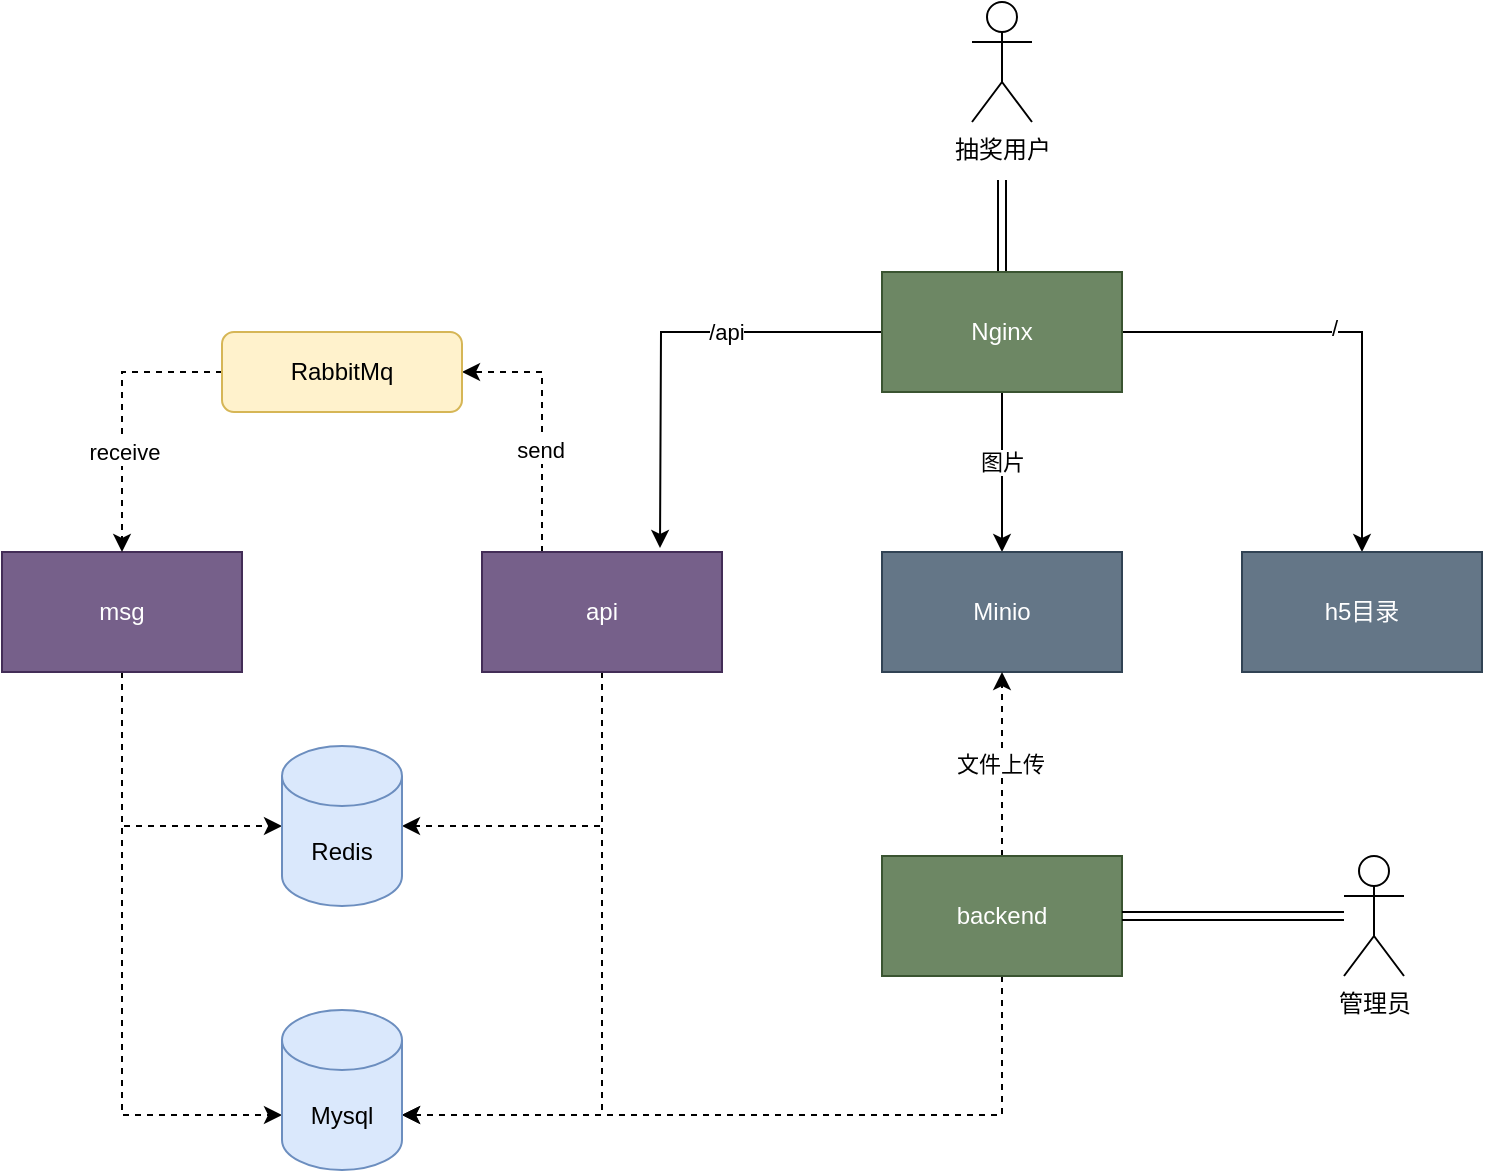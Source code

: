 <mxfile version="20.6.2" type="device"><diagram id="_rYsXHmxGV7upK4Y78EL" name="第 1 页"><mxGraphModel dx="896" dy="672" grid="0" gridSize="10" guides="1" tooltips="1" connect="1" arrows="1" fold="1" page="1" pageScale="1" pageWidth="827" pageHeight="1169" math="0" shadow="0"><root><mxCell id="0"/><mxCell id="1" parent="0"/><mxCell id="RGNyVcPbCGbk7Vi17xQJ-3" value="" style="edgeStyle=orthogonalEdgeStyle;rounded=0;orthogonalLoop=1;jettySize=auto;html=1;" parent="1" source="RGNyVcPbCGbk7Vi17xQJ-1" target="RGNyVcPbCGbk7Vi17xQJ-2" edge="1"><mxGeometry relative="1" as="geometry"/></mxCell><mxCell id="teC4dc99UmUtSAbzLci3-1" value="/" style="edgeLabel;html=1;align=center;verticalAlign=middle;resizable=0;points=[];" parent="RGNyVcPbCGbk7Vi17xQJ-3" vertex="1" connectable="0"><mxGeometry x="-0.078" y="2" relative="1" as="geometry"><mxPoint as="offset"/></mxGeometry></mxCell><mxCell id="RGNyVcPbCGbk7Vi17xQJ-5" value="" style="edgeStyle=orthogonalEdgeStyle;rounded=0;orthogonalLoop=1;jettySize=auto;html=1;" parent="1" source="RGNyVcPbCGbk7Vi17xQJ-1" edge="1"><mxGeometry relative="1" as="geometry"><mxPoint x="399" y="408" as="targetPoint"/></mxGeometry></mxCell><mxCell id="teC4dc99UmUtSAbzLci3-2" value="/api" style="edgeLabel;html=1;align=center;verticalAlign=middle;resizable=0;points=[];" parent="RGNyVcPbCGbk7Vi17xQJ-5" vertex="1" connectable="0"><mxGeometry x="-0.288" relative="1" as="geometry"><mxPoint as="offset"/></mxGeometry></mxCell><mxCell id="RGNyVcPbCGbk7Vi17xQJ-13" value="" style="edgeStyle=orthogonalEdgeStyle;rounded=0;orthogonalLoop=1;jettySize=auto;html=1;shape=link;" parent="1" source="RGNyVcPbCGbk7Vi17xQJ-1" edge="1"><mxGeometry relative="1" as="geometry"><mxPoint x="570" y="224" as="targetPoint"/></mxGeometry></mxCell><mxCell id="teC4dc99UmUtSAbzLci3-4" value="" style="edgeStyle=orthogonalEdgeStyle;rounded=0;orthogonalLoop=1;jettySize=auto;html=1;" parent="1" source="RGNyVcPbCGbk7Vi17xQJ-1" target="teC4dc99UmUtSAbzLci3-3" edge="1"><mxGeometry relative="1" as="geometry"/></mxCell><mxCell id="teC4dc99UmUtSAbzLci3-5" value="图片" style="edgeLabel;html=1;align=center;verticalAlign=middle;resizable=0;points=[];" parent="teC4dc99UmUtSAbzLci3-4" vertex="1" connectable="0"><mxGeometry x="-0.125" relative="1" as="geometry"><mxPoint as="offset"/></mxGeometry></mxCell><mxCell id="RGNyVcPbCGbk7Vi17xQJ-1" value="Nginx" style="rounded=0;whiteSpace=wrap;html=1;fillColor=#6d8764;fontColor=#ffffff;strokeColor=#3A5431;" parent="1" vertex="1"><mxGeometry x="510" y="270" width="120" height="60" as="geometry"/></mxCell><mxCell id="RGNyVcPbCGbk7Vi17xQJ-2" value="h5目录" style="rounded=0;whiteSpace=wrap;html=1;fillColor=#647687;fontColor=#ffffff;strokeColor=#314354;" parent="1" vertex="1"><mxGeometry x="690" y="410" width="120" height="60" as="geometry"/></mxCell><mxCell id="teC4dc99UmUtSAbzLci3-8" style="edgeStyle=orthogonalEdgeStyle;rounded=0;orthogonalLoop=1;jettySize=auto;html=1;exitX=0.5;exitY=1;exitDx=0;exitDy=0;entryX=1;entryY=0.5;entryDx=0;entryDy=0;entryPerimeter=0;dashed=1;" parent="1" source="RGNyVcPbCGbk7Vi17xQJ-4" target="teC4dc99UmUtSAbzLci3-7" edge="1"><mxGeometry relative="1" as="geometry"/></mxCell><mxCell id="teC4dc99UmUtSAbzLci3-11" style="edgeStyle=orthogonalEdgeStyle;rounded=0;orthogonalLoop=1;jettySize=auto;html=1;exitX=0.25;exitY=0;exitDx=0;exitDy=0;entryX=1;entryY=0.5;entryDx=0;entryDy=0;dashed=1;" parent="1" source="RGNyVcPbCGbk7Vi17xQJ-4" target="teC4dc99UmUtSAbzLci3-10" edge="1"><mxGeometry relative="1" as="geometry"/></mxCell><mxCell id="teC4dc99UmUtSAbzLci3-13" value="send" style="edgeLabel;html=1;align=center;verticalAlign=middle;resizable=0;points=[];" parent="teC4dc99UmUtSAbzLci3-11" vertex="1" connectable="0"><mxGeometry x="-0.192" y="1" relative="1" as="geometry"><mxPoint y="1" as="offset"/></mxGeometry></mxCell><mxCell id="teC4dc99UmUtSAbzLci3-25" style="edgeStyle=orthogonalEdgeStyle;rounded=0;orthogonalLoop=1;jettySize=auto;html=1;exitX=0.5;exitY=1;exitDx=0;exitDy=0;entryX=1;entryY=0;entryDx=0;entryDy=52.5;entryPerimeter=0;dashed=1;" parent="1" source="RGNyVcPbCGbk7Vi17xQJ-4" target="teC4dc99UmUtSAbzLci3-24" edge="1"><mxGeometry relative="1" as="geometry"/></mxCell><mxCell id="RGNyVcPbCGbk7Vi17xQJ-4" value="api" style="whiteSpace=wrap;html=1;rounded=0;fillColor=#76608a;fontColor=#ffffff;strokeColor=#432D57;" parent="1" vertex="1"><mxGeometry x="310" y="410" width="120" height="60" as="geometry"/></mxCell><mxCell id="teC4dc99UmUtSAbzLci3-3" value="Minio" style="rounded=0;whiteSpace=wrap;html=1;fillColor=#647687;fontColor=#ffffff;strokeColor=#314354;" parent="1" vertex="1"><mxGeometry x="510" y="410" width="120" height="60" as="geometry"/></mxCell><mxCell id="teC4dc99UmUtSAbzLci3-9" style="edgeStyle=orthogonalEdgeStyle;rounded=0;orthogonalLoop=1;jettySize=auto;html=1;exitX=0.5;exitY=1;exitDx=0;exitDy=0;entryX=0;entryY=0.5;entryDx=0;entryDy=0;entryPerimeter=0;dashed=1;" parent="1" source="teC4dc99UmUtSAbzLci3-6" target="teC4dc99UmUtSAbzLci3-7" edge="1"><mxGeometry relative="1" as="geometry"/></mxCell><mxCell id="teC4dc99UmUtSAbzLci3-26" style="edgeStyle=orthogonalEdgeStyle;rounded=0;orthogonalLoop=1;jettySize=auto;html=1;exitX=0.5;exitY=1;exitDx=0;exitDy=0;entryX=0;entryY=0;entryDx=0;entryDy=52.5;entryPerimeter=0;dashed=1;" parent="1" source="teC4dc99UmUtSAbzLci3-6" target="teC4dc99UmUtSAbzLci3-24" edge="1"><mxGeometry relative="1" as="geometry"/></mxCell><mxCell id="teC4dc99UmUtSAbzLci3-6" value="msg" style="whiteSpace=wrap;html=1;rounded=0;fillColor=#76608a;fontColor=#ffffff;strokeColor=#432D57;" parent="1" vertex="1"><mxGeometry x="70" y="410" width="120" height="60" as="geometry"/></mxCell><mxCell id="teC4dc99UmUtSAbzLci3-7" value="Redis" style="shape=cylinder3;whiteSpace=wrap;html=1;boundedLbl=1;backgroundOutline=1;size=15;fillColor=#dae8fc;strokeColor=#6c8ebf;" parent="1" vertex="1"><mxGeometry x="210" y="507" width="60" height="80" as="geometry"/></mxCell><mxCell id="teC4dc99UmUtSAbzLci3-12" style="edgeStyle=orthogonalEdgeStyle;rounded=0;orthogonalLoop=1;jettySize=auto;html=1;exitX=0;exitY=0.5;exitDx=0;exitDy=0;entryX=0.5;entryY=0;entryDx=0;entryDy=0;dashed=1;" parent="1" source="teC4dc99UmUtSAbzLci3-10" target="teC4dc99UmUtSAbzLci3-6" edge="1"><mxGeometry relative="1" as="geometry"/></mxCell><mxCell id="teC4dc99UmUtSAbzLci3-14" value="receive" style="edgeLabel;html=1;align=center;verticalAlign=middle;resizable=0;points=[];" parent="teC4dc99UmUtSAbzLci3-12" vertex="1" connectable="0"><mxGeometry x="0.279" y="1" relative="1" as="geometry"><mxPoint as="offset"/></mxGeometry></mxCell><mxCell id="teC4dc99UmUtSAbzLci3-10" value="RabbitMq" style="rounded=1;whiteSpace=wrap;html=1;fillColor=#fff2cc;strokeColor=#d6b656;" parent="1" vertex="1"><mxGeometry x="180" y="300" width="120" height="40" as="geometry"/></mxCell><mxCell id="teC4dc99UmUtSAbzLci3-23" style="edgeStyle=orthogonalEdgeStyle;rounded=0;orthogonalLoop=1;jettySize=auto;html=1;exitX=0.5;exitY=1;exitDx=0;exitDy=0;entryX=1;entryY=0;entryDx=0;entryDy=52.5;entryPerimeter=0;dashed=1;" parent="1" source="teC4dc99UmUtSAbzLci3-15" target="teC4dc99UmUtSAbzLci3-24" edge="1"><mxGeometry relative="1" as="geometry"/></mxCell><mxCell id="A17RgJx0tcoi37pF3Akk-1" style="edgeStyle=orthogonalEdgeStyle;rounded=0;orthogonalLoop=1;jettySize=auto;html=1;exitX=0.5;exitY=0;exitDx=0;exitDy=0;entryX=0.5;entryY=1;entryDx=0;entryDy=0;dashed=1;" parent="1" source="teC4dc99UmUtSAbzLci3-15" target="teC4dc99UmUtSAbzLci3-3" edge="1"><mxGeometry relative="1" as="geometry"/></mxCell><mxCell id="A17RgJx0tcoi37pF3Akk-2" value="文件上传" style="edgeLabel;html=1;align=center;verticalAlign=middle;resizable=0;points=[];" parent="A17RgJx0tcoi37pF3Akk-1" vertex="1" connectable="0"><mxGeometry y="1" relative="1" as="geometry"><mxPoint as="offset"/></mxGeometry></mxCell><mxCell id="teC4dc99UmUtSAbzLci3-15" value="backend" style="rounded=0;whiteSpace=wrap;html=1;fillColor=#6d8764;fontColor=#ffffff;strokeColor=#3A5431;" parent="1" vertex="1"><mxGeometry x="510" y="562" width="120" height="60" as="geometry"/></mxCell><mxCell id="teC4dc99UmUtSAbzLci3-16" value="抽奖用户" style="shape=umlActor;verticalLabelPosition=bottom;verticalAlign=top;html=1;outlineConnect=0;" parent="1" vertex="1"><mxGeometry x="555" y="135" width="30" height="60" as="geometry"/></mxCell><mxCell id="teC4dc99UmUtSAbzLci3-22" value="" style="edgeStyle=orthogonalEdgeStyle;shape=link;rounded=0;orthogonalLoop=1;jettySize=auto;html=1;" parent="1" source="teC4dc99UmUtSAbzLci3-21" target="teC4dc99UmUtSAbzLci3-15" edge="1"><mxGeometry relative="1" as="geometry"/></mxCell><mxCell id="teC4dc99UmUtSAbzLci3-21" value="管理员" style="shape=umlActor;verticalLabelPosition=bottom;verticalAlign=top;html=1;outlineConnect=0;" parent="1" vertex="1"><mxGeometry x="741" y="562" width="30" height="60" as="geometry"/></mxCell><mxCell id="teC4dc99UmUtSAbzLci3-24" value="Mysql" style="shape=cylinder3;whiteSpace=wrap;html=1;boundedLbl=1;backgroundOutline=1;size=15;fillColor=#dae8fc;strokeColor=#6c8ebf;" parent="1" vertex="1"><mxGeometry x="210" y="639" width="60" height="80" as="geometry"/></mxCell></root></mxGraphModel></diagram></mxfile>